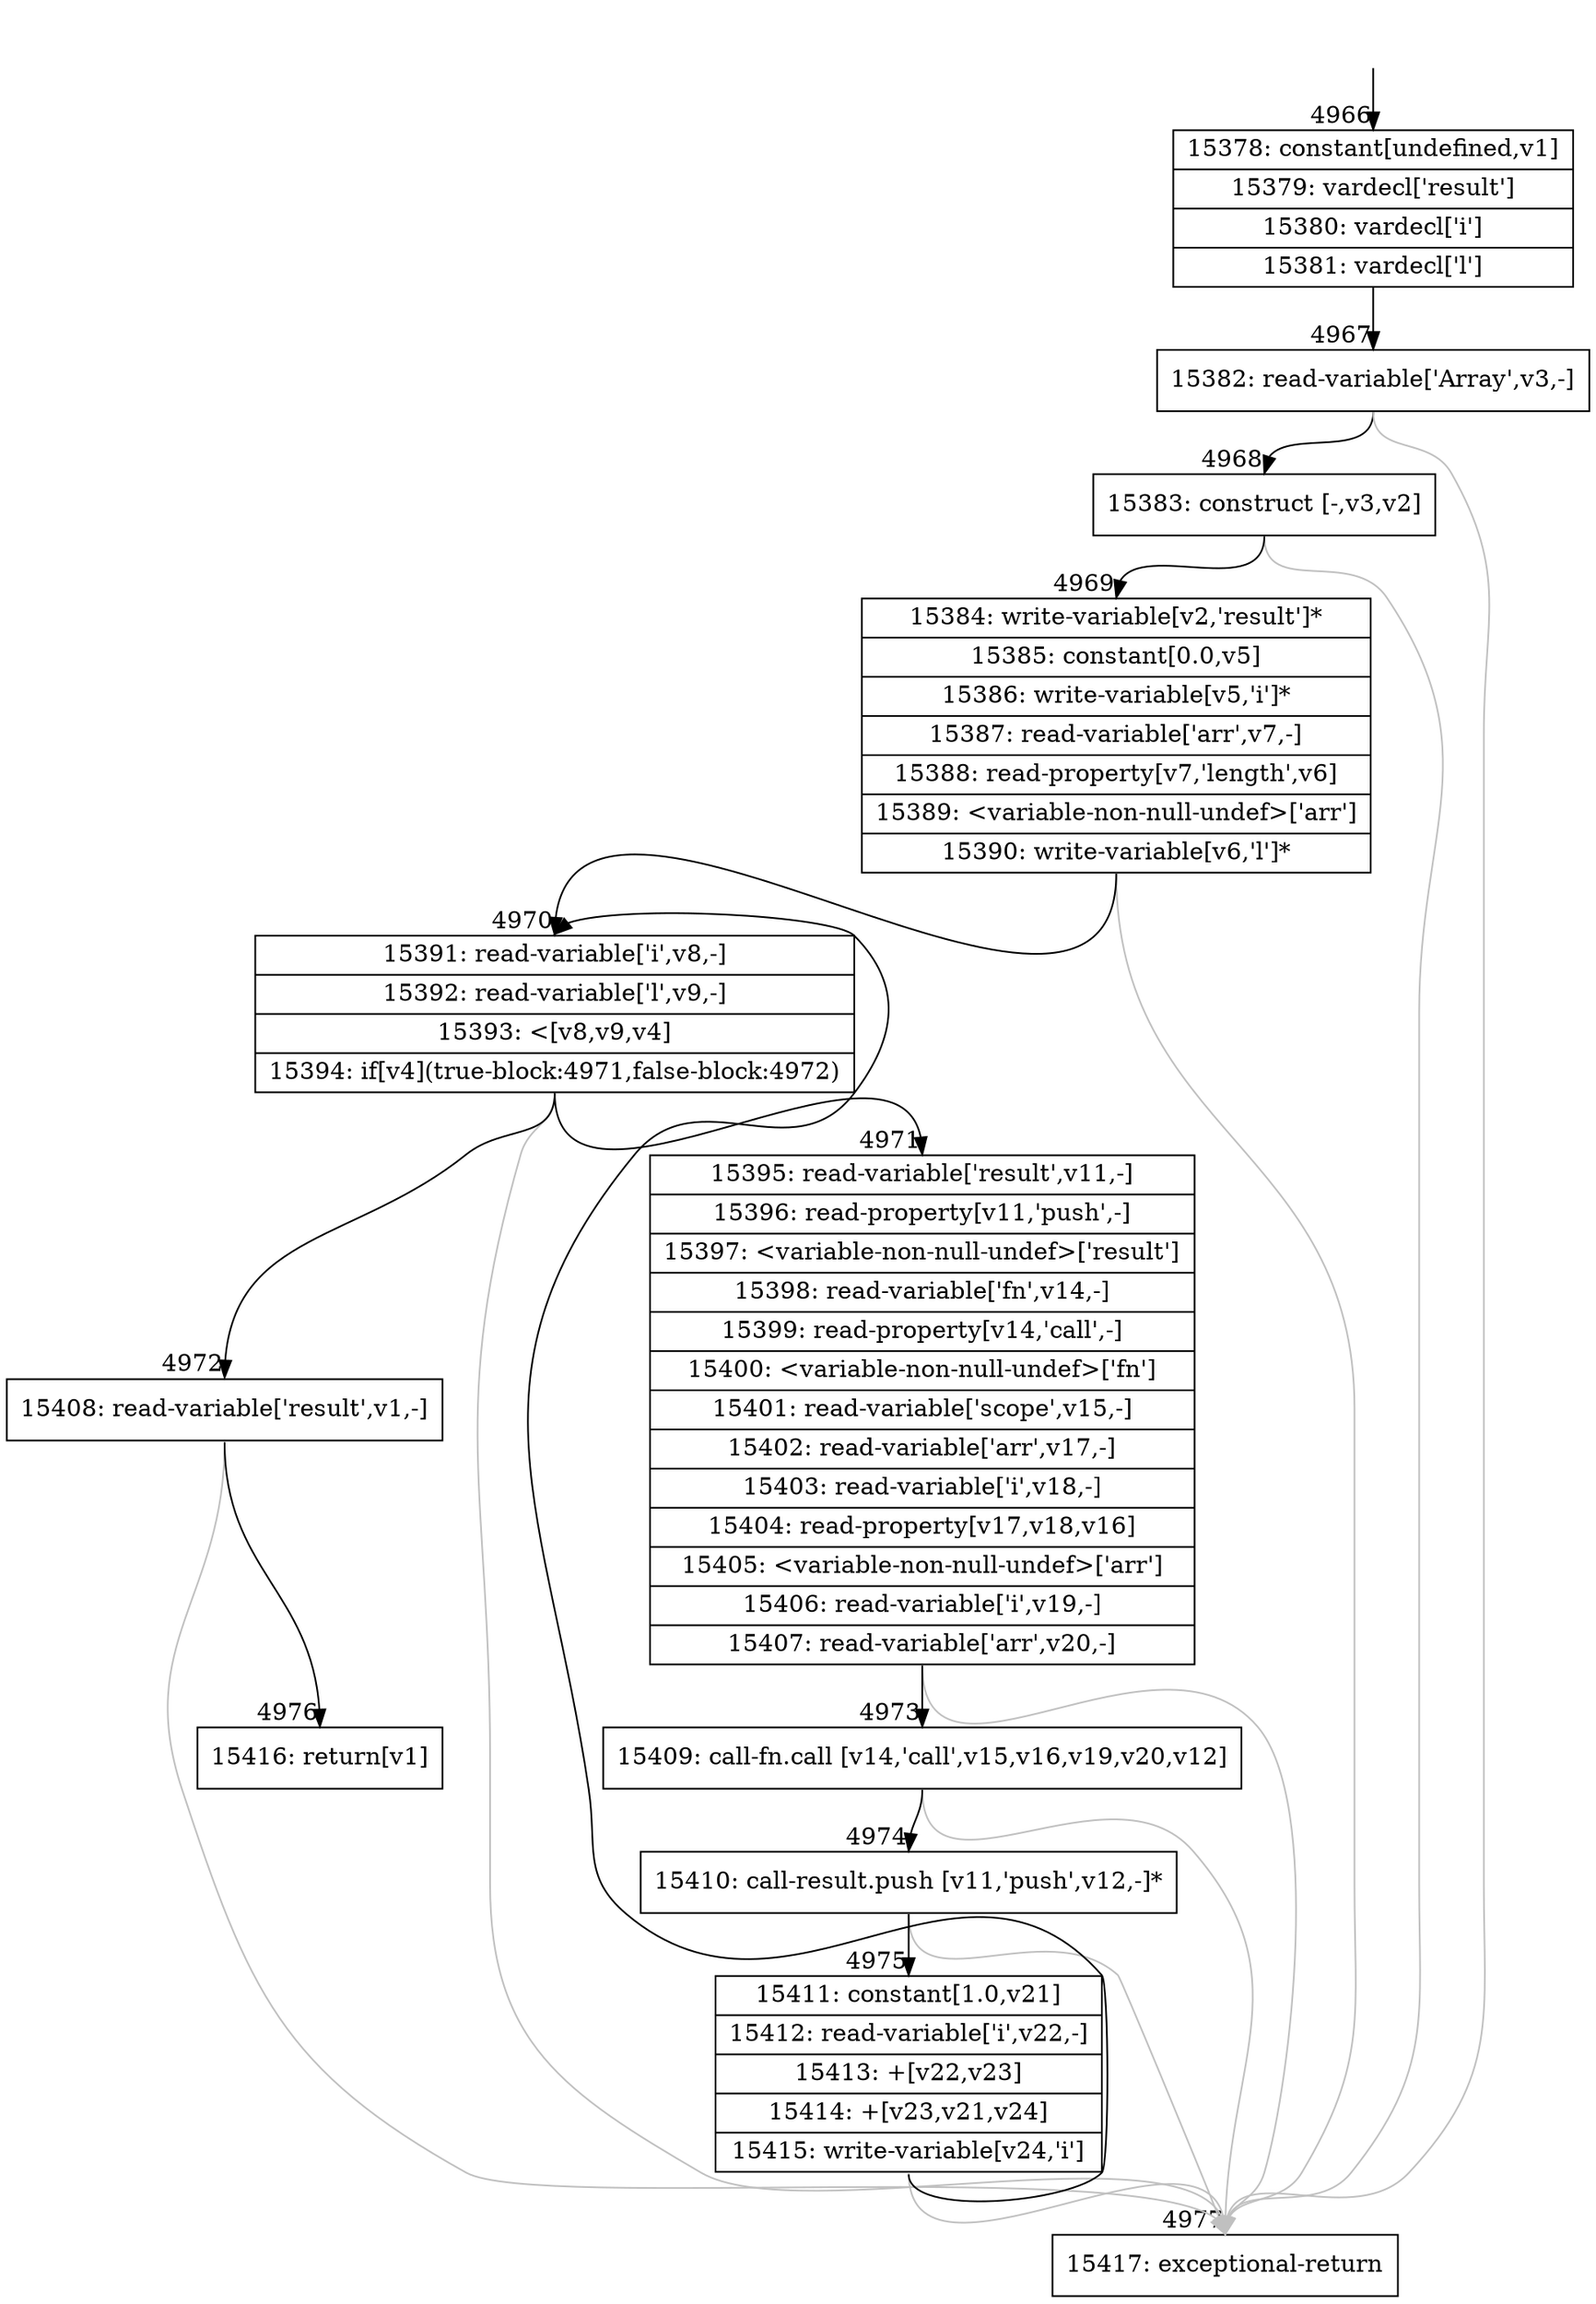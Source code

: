 digraph {
rankdir="TD"
BB_entry439[shape=none,label=""];
BB_entry439 -> BB4966 [tailport=s, headport=n, headlabel="    4966"]
BB4966 [shape=record label="{15378: constant[undefined,v1]|15379: vardecl['result']|15380: vardecl['i']|15381: vardecl['l']}" ] 
BB4966 -> BB4967 [tailport=s, headport=n, headlabel="      4967"]
BB4967 [shape=record label="{15382: read-variable['Array',v3,-]}" ] 
BB4967 -> BB4968 [tailport=s, headport=n, headlabel="      4968"]
BB4967 -> BB4977 [tailport=s, headport=n, color=gray, headlabel="      4977"]
BB4968 [shape=record label="{15383: construct [-,v3,v2]}" ] 
BB4968 -> BB4969 [tailport=s, headport=n, headlabel="      4969"]
BB4968 -> BB4977 [tailport=s, headport=n, color=gray]
BB4969 [shape=record label="{15384: write-variable[v2,'result']*|15385: constant[0.0,v5]|15386: write-variable[v5,'i']*|15387: read-variable['arr',v7,-]|15388: read-property[v7,'length',v6]|15389: \<variable-non-null-undef\>['arr']|15390: write-variable[v6,'l']*}" ] 
BB4969 -> BB4970 [tailport=s, headport=n, headlabel="      4970"]
BB4969 -> BB4977 [tailport=s, headport=n, color=gray]
BB4970 [shape=record label="{15391: read-variable['i',v8,-]|15392: read-variable['l',v9,-]|15393: \<[v8,v9,v4]|15394: if[v4](true-block:4971,false-block:4972)}" ] 
BB4970 -> BB4971 [tailport=s, headport=n, headlabel="      4971"]
BB4970 -> BB4972 [tailport=s, headport=n, headlabel="      4972"]
BB4970 -> BB4977 [tailport=s, headport=n, color=gray]
BB4971 [shape=record label="{15395: read-variable['result',v11,-]|15396: read-property[v11,'push',-]|15397: \<variable-non-null-undef\>['result']|15398: read-variable['fn',v14,-]|15399: read-property[v14,'call',-]|15400: \<variable-non-null-undef\>['fn']|15401: read-variable['scope',v15,-]|15402: read-variable['arr',v17,-]|15403: read-variable['i',v18,-]|15404: read-property[v17,v18,v16]|15405: \<variable-non-null-undef\>['arr']|15406: read-variable['i',v19,-]|15407: read-variable['arr',v20,-]}" ] 
BB4971 -> BB4973 [tailport=s, headport=n, headlabel="      4973"]
BB4971 -> BB4977 [tailport=s, headport=n, color=gray]
BB4972 [shape=record label="{15408: read-variable['result',v1,-]}" ] 
BB4972 -> BB4976 [tailport=s, headport=n, headlabel="      4976"]
BB4972 -> BB4977 [tailport=s, headport=n, color=gray]
BB4973 [shape=record label="{15409: call-fn.call [v14,'call',v15,v16,v19,v20,v12]}" ] 
BB4973 -> BB4974 [tailport=s, headport=n, headlabel="      4974"]
BB4973 -> BB4977 [tailport=s, headport=n, color=gray]
BB4974 [shape=record label="{15410: call-result.push [v11,'push',v12,-]*}" ] 
BB4974 -> BB4975 [tailport=s, headport=n, headlabel="      4975"]
BB4974 -> BB4977 [tailport=s, headport=n, color=gray]
BB4975 [shape=record label="{15411: constant[1.0,v21]|15412: read-variable['i',v22,-]|15413: +[v22,v23]|15414: +[v23,v21,v24]|15415: write-variable[v24,'i']}" ] 
BB4975 -> BB4970 [tailport=s, headport=n]
BB4975 -> BB4977 [tailport=s, headport=n, color=gray]
BB4976 [shape=record label="{15416: return[v1]}" ] 
BB4977 [shape=record label="{15417: exceptional-return}" ] 
//#$~ 5768
}
